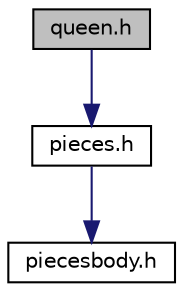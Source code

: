 digraph "queen.h"
{
  edge [fontname="Helvetica",fontsize="10",labelfontname="Helvetica",labelfontsize="10"];
  node [fontname="Helvetica",fontsize="10",shape=record];
  Node1 [label="queen.h",height=0.2,width=0.4,color="black", fillcolor="grey75", style="filled", fontcolor="black"];
  Node1 -> Node2 [color="midnightblue",fontsize="10",style="solid",fontname="Helvetica"];
  Node2 [label="pieces.h",height=0.2,width=0.4,color="black", fillcolor="white", style="filled",URL="$pieces_8h.html"];
  Node2 -> Node3 [color="midnightblue",fontsize="10",style="solid",fontname="Helvetica"];
  Node3 [label="piecesbody.h",height=0.2,width=0.4,color="black", fillcolor="white", style="filled",URL="$piecesbody_8h.html"];
}
